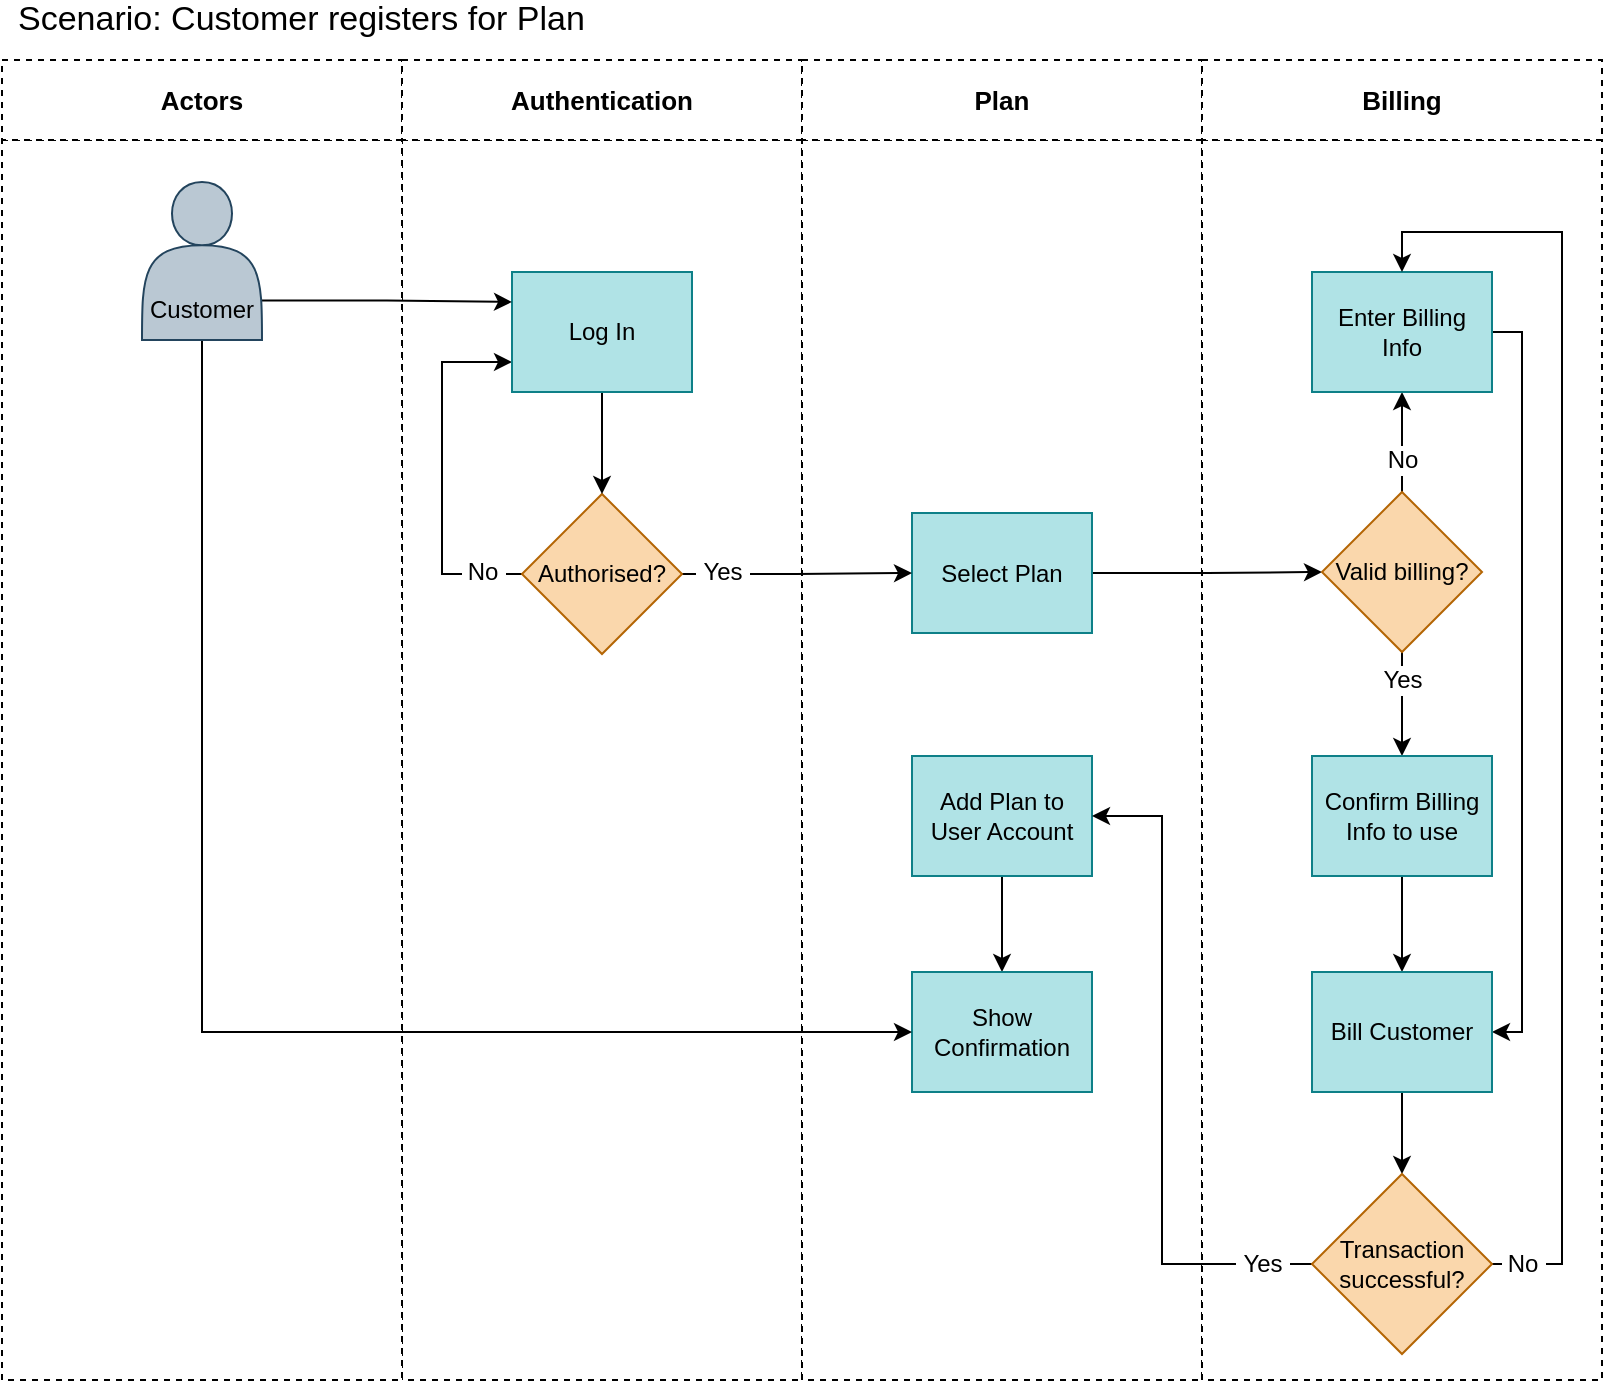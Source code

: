 <mxfile version="14.5.1" type="device"><diagram id="KcQXLABBQfCxchtLpEvZ" name="Page-1"><mxGraphModel dx="336" dy="161" grid="1" gridSize="10" guides="1" tooltips="1" connect="1" arrows="1" fold="1" page="1" pageScale="1" pageWidth="1169" pageHeight="827" math="0" shadow="0"><root><mxCell id="0"/><mxCell id="1" parent="0"/><mxCell id="DYwJf3tTDrJniAlkbqI9-62" value="" style="rounded=0;whiteSpace=wrap;html=1;strokeWidth=1;fontSize=12;fontColor=#000000;dashed=1;" parent="1" vertex="1"><mxGeometry x="200" y="80" width="200" height="620" as="geometry"/></mxCell><mxCell id="DYwJf3tTDrJniAlkbqI9-63" value="" style="rounded=0;whiteSpace=wrap;html=1;strokeWidth=1;fontSize=12;fontColor=#000000;dashed=1;" parent="1" vertex="1"><mxGeometry x="400" y="80" width="200" height="620" as="geometry"/></mxCell><mxCell id="DYwJf3tTDrJniAlkbqI9-64" value="" style="rounded=0;whiteSpace=wrap;html=1;strokeWidth=1;fontSize=12;fontColor=#000000;dashed=1;" parent="1" vertex="1"><mxGeometry x="600" y="80" width="200" height="620" as="geometry"/></mxCell><mxCell id="DYwJf3tTDrJniAlkbqI9-61" value="" style="rounded=0;whiteSpace=wrap;html=1;strokeWidth=1;fontSize=12;fontColor=#000000;dashed=1;" parent="1" vertex="1"><mxGeometry y="80" width="200" height="620" as="geometry"/></mxCell><mxCell id="DYwJf3tTDrJniAlkbqI9-42" style="edgeStyle=orthogonalEdgeStyle;rounded=0;orthogonalLoop=1;jettySize=auto;html=1;entryX=0;entryY=0.5;entryDx=0;entryDy=0;entryPerimeter=0;fontSize=12;fontColor=#000000;" parent="1" source="D4QvEG-H9NFCPBNv5a7H-3" target="DYwJf3tTDrJniAlkbqI9-27" edge="1"><mxGeometry relative="1" as="geometry"/></mxCell><mxCell id="D4QvEG-H9NFCPBNv5a7H-3" value="Select Plan" style="rounded=0;whiteSpace=wrap;html=1;fillColor=#b0e3e6;strokeColor=#0e8088;" parent="1" vertex="1"><mxGeometry x="455" y="266.5" width="90" height="60" as="geometry"/></mxCell><mxCell id="DYwJf3tTDrJniAlkbqI9-2" value="Actors" style="rounded=0;whiteSpace=wrap;html=1;dashed=1;fontSize=13;fontStyle=1;" parent="1" vertex="1"><mxGeometry y="40" width="200" height="40" as="geometry"/></mxCell><mxCell id="DYwJf3tTDrJniAlkbqI9-4" value="Scenario: Customer registers for Plan" style="text;html=1;strokeColor=none;fillColor=none;align=left;verticalAlign=middle;whiteSpace=wrap;rounded=0;fontColor=#000000;fontSize=17;" parent="1" vertex="1"><mxGeometry x="6" y="10" width="330" height="20" as="geometry"/></mxCell><mxCell id="DYwJf3tTDrJniAlkbqI9-19" value="&amp;nbsp;Yes&amp;nbsp;" style="edgeStyle=orthogonalEdgeStyle;rounded=0;orthogonalLoop=1;jettySize=auto;html=1;entryX=0;entryY=0.5;entryDx=0;entryDy=0;fontSize=12;fontColor=#000000;" parent="1" source="DYwJf3tTDrJniAlkbqI9-17" target="D4QvEG-H9NFCPBNv5a7H-3" edge="1"><mxGeometry x="-0.654" y="1" relative="1" as="geometry"><mxPoint as="offset"/></mxGeometry></mxCell><mxCell id="DYwJf3tTDrJniAlkbqI9-47" style="edgeStyle=orthogonalEdgeStyle;rounded=0;orthogonalLoop=1;jettySize=auto;html=1;entryX=0;entryY=0.75;entryDx=0;entryDy=0;fontSize=12;fontColor=#000000;exitX=0;exitY=0.5;exitDx=0;exitDy=0;exitPerimeter=0;" parent="1" source="DYwJf3tTDrJniAlkbqI9-17" target="DYwJf3tTDrJniAlkbqI9-43" edge="1"><mxGeometry relative="1" as="geometry"><Array as="points"><mxPoint x="220" y="297"/><mxPoint x="220" y="191"/></Array></mxGeometry></mxCell><mxCell id="DYwJf3tTDrJniAlkbqI9-48" value="&amp;nbsp;No&amp;nbsp;" style="edgeLabel;html=1;align=center;verticalAlign=middle;resizable=0;points=[];fontSize=12;fontColor=#000000;" parent="DYwJf3tTDrJniAlkbqI9-47" vertex="1" connectable="0"><mxGeometry x="0.099" y="2" relative="1" as="geometry"><mxPoint x="21.97" y="58.53" as="offset"/></mxGeometry></mxCell><mxCell id="DYwJf3tTDrJniAlkbqI9-17" value="Authorised?" style="strokeWidth=1;html=1;shape=mxgraph.flowchart.decision;whiteSpace=wrap;fontSize=12;fillColor=#fad7ac;strokeColor=#b46504;" parent="1" vertex="1"><mxGeometry x="260" y="257" width="80" height="80" as="geometry"/></mxCell><mxCell id="DYwJf3tTDrJniAlkbqI9-51" value="No" style="edgeStyle=orthogonalEdgeStyle;rounded=0;orthogonalLoop=1;jettySize=auto;html=1;entryX=0.5;entryY=1;entryDx=0;entryDy=0;fontSize=12;fontColor=#000000;" parent="1" source="DYwJf3tTDrJniAlkbqI9-27" target="DYwJf3tTDrJniAlkbqI9-49" edge="1"><mxGeometry x="-0.36" relative="1" as="geometry"><mxPoint as="offset"/></mxGeometry></mxCell><mxCell id="DYwJf3tTDrJniAlkbqI9-52" value="Yes" style="edgeStyle=orthogonalEdgeStyle;rounded=0;orthogonalLoop=1;jettySize=auto;html=1;entryX=0.5;entryY=0;entryDx=0;entryDy=0;fontSize=12;fontColor=#000000;" parent="1" source="DYwJf3tTDrJniAlkbqI9-27" target="DYwJf3tTDrJniAlkbqI9-50" edge="1"><mxGeometry x="-0.462" relative="1" as="geometry"><mxPoint as="offset"/></mxGeometry></mxCell><mxCell id="DYwJf3tTDrJniAlkbqI9-27" value="Valid billing?" style="strokeWidth=1;html=1;shape=mxgraph.flowchart.decision;whiteSpace=wrap;fontSize=12;fillColor=#fad7ac;strokeColor=#b46504;" parent="1" vertex="1"><mxGeometry x="660" y="256" width="80" height="80" as="geometry"/></mxCell><mxCell id="DYwJf3tTDrJniAlkbqI9-37" value="&lt;span style=&quot;font-size: 13px;&quot;&gt;Authentication&lt;/span&gt;" style="rounded=0;whiteSpace=wrap;html=1;dashed=1;fontSize=13;fontStyle=1;" parent="1" vertex="1"><mxGeometry x="200" y="40" width="200" height="40" as="geometry"/></mxCell><mxCell id="DYwJf3tTDrJniAlkbqI9-40" value="&lt;span style=&quot;font-size: 13px;&quot;&gt;Plan&lt;/span&gt;" style="rounded=0;whiteSpace=wrap;html=1;dashed=1;fontSize=13;fontStyle=1;" parent="1" vertex="1"><mxGeometry x="400" y="40" width="200" height="40" as="geometry"/></mxCell><mxCell id="DYwJf3tTDrJniAlkbqI9-41" value="&lt;span style=&quot;font-size: 13px;&quot;&gt;Billing&lt;/span&gt;" style="rounded=0;whiteSpace=wrap;html=1;dashed=1;fontSize=13;fontStyle=1;" parent="1" vertex="1"><mxGeometry x="600" y="40" width="200" height="40" as="geometry"/></mxCell><mxCell id="DYwJf3tTDrJniAlkbqI9-65" style="edgeStyle=orthogonalEdgeStyle;rounded=0;jumpStyle=arc;jumpSize=12;orthogonalLoop=1;jettySize=auto;html=1;entryX=0.5;entryY=0;entryDx=0;entryDy=0;entryPerimeter=0;fontSize=12;fontColor=#000000;" parent="1" source="DYwJf3tTDrJniAlkbqI9-43" target="DYwJf3tTDrJniAlkbqI9-17" edge="1"><mxGeometry relative="1" as="geometry"/></mxCell><mxCell id="DYwJf3tTDrJniAlkbqI9-43" value="Log In" style="rounded=0;whiteSpace=wrap;html=1;fillColor=#b0e3e6;strokeColor=#0e8088;" parent="1" vertex="1"><mxGeometry x="255" y="146" width="90" height="60" as="geometry"/></mxCell><mxCell id="DYwJf3tTDrJniAlkbqI9-44" style="edgeStyle=orthogonalEdgeStyle;rounded=0;orthogonalLoop=1;jettySize=auto;html=1;exitX=1;exitY=0.75;exitDx=0;exitDy=0;entryX=0;entryY=0.25;entryDx=0;entryDy=0;fontSize=12;fontColor=#000000;" parent="1" source="D4QvEG-H9NFCPBNv5a7H-1" target="DYwJf3tTDrJniAlkbqI9-43" edge="1"><mxGeometry relative="1" as="geometry"/></mxCell><mxCell id="DYwJf3tTDrJniAlkbqI9-55" style="edgeStyle=orthogonalEdgeStyle;rounded=0;orthogonalLoop=1;jettySize=auto;html=1;entryX=1;entryY=0.5;entryDx=0;entryDy=0;fontSize=12;fontColor=#000000;jumpStyle=arc;jumpSize=12;" parent="1" source="DYwJf3tTDrJniAlkbqI9-49" target="DYwJf3tTDrJniAlkbqI9-66" edge="1"><mxGeometry relative="1" as="geometry"><Array as="points"><mxPoint x="760" y="176"/><mxPoint x="760" y="526"/></Array></mxGeometry></mxCell><mxCell id="DYwJf3tTDrJniAlkbqI9-49" value="Enter Billing &lt;br&gt;Info" style="rounded=0;whiteSpace=wrap;html=1;fillColor=#b0e3e6;strokeColor=#0e8088;" parent="1" vertex="1"><mxGeometry x="655" y="146" width="90" height="60" as="geometry"/></mxCell><mxCell id="DYwJf3tTDrJniAlkbqI9-54" style="edgeStyle=orthogonalEdgeStyle;rounded=0;orthogonalLoop=1;jettySize=auto;html=1;entryX=0.5;entryY=0;entryDx=0;entryDy=0;fontSize=12;fontColor=#000000;" parent="1" source="DYwJf3tTDrJniAlkbqI9-50" target="DYwJf3tTDrJniAlkbqI9-66" edge="1"><mxGeometry relative="1" as="geometry"/></mxCell><mxCell id="DYwJf3tTDrJniAlkbqI9-50" value="Confirm Billing Info to use" style="rounded=0;whiteSpace=wrap;html=1;fillColor=#b0e3e6;strokeColor=#0e8088;" parent="1" vertex="1"><mxGeometry x="655" y="388" width="90" height="60" as="geometry"/></mxCell><mxCell id="DYwJf3tTDrJniAlkbqI9-59" style="edgeStyle=orthogonalEdgeStyle;rounded=0;jumpStyle=arc;jumpSize=12;orthogonalLoop=1;jettySize=auto;html=1;entryX=0.5;entryY=0;entryDx=0;entryDy=0;fontSize=12;fontColor=#000000;" parent="1" source="DYwJf3tTDrJniAlkbqI9-53" target="DYwJf3tTDrJniAlkbqI9-58" edge="1"><mxGeometry relative="1" as="geometry"/></mxCell><mxCell id="DYwJf3tTDrJniAlkbqI9-53" value="Add Plan to User Account" style="rounded=0;whiteSpace=wrap;html=1;fillColor=#b0e3e6;strokeColor=#0e8088;" parent="1" vertex="1"><mxGeometry x="455" y="388" width="90" height="60" as="geometry"/></mxCell><mxCell id="DYwJf3tTDrJniAlkbqI9-58" value="Show Confirmation" style="rounded=0;whiteSpace=wrap;html=1;fillColor=#b0e3e6;strokeColor=#0e8088;" parent="1" vertex="1"><mxGeometry x="455" y="496" width="90" height="60" as="geometry"/></mxCell><mxCell id="DYwJf3tTDrJniAlkbqI9-60" style="edgeStyle=orthogonalEdgeStyle;rounded=0;jumpStyle=arc;jumpSize=12;orthogonalLoop=1;jettySize=auto;html=1;fontSize=12;fontColor=#000000;entryX=0;entryY=0.5;entryDx=0;entryDy=0;" parent="1" source="D4QvEG-H9NFCPBNv5a7H-1" target="DYwJf3tTDrJniAlkbqI9-58" edge="1"><mxGeometry relative="1" as="geometry"><mxPoint x="50" y="272" as="targetPoint"/><Array as="points"><mxPoint x="100" y="526"/></Array></mxGeometry></mxCell><mxCell id="DYwJf3tTDrJniAlkbqI9-75" style="edgeStyle=orthogonalEdgeStyle;rounded=0;jumpStyle=arc;jumpSize=12;orthogonalLoop=1;jettySize=auto;html=1;fontSize=12;fontColor=#000000;entryX=0.5;entryY=0;entryDx=0;entryDy=0;entryPerimeter=0;" parent="1" source="DYwJf3tTDrJniAlkbqI9-66" target="DYwJf3tTDrJniAlkbqI9-67" edge="1"><mxGeometry relative="1" as="geometry"/></mxCell><mxCell id="DYwJf3tTDrJniAlkbqI9-66" value="Bill Customer" style="rounded=0;whiteSpace=wrap;html=1;fillColor=#b0e3e6;strokeColor=#0e8088;" parent="1" vertex="1"><mxGeometry x="655" y="496" width="90" height="60" as="geometry"/></mxCell><mxCell id="DYwJf3tTDrJniAlkbqI9-70" style="edgeStyle=orthogonalEdgeStyle;rounded=0;jumpStyle=arc;jumpSize=12;orthogonalLoop=1;jettySize=auto;html=1;entryX=1;entryY=0.5;entryDx=0;entryDy=0;fontSize=12;fontColor=#000000;exitX=0;exitY=0.5;exitDx=0;exitDy=0;exitPerimeter=0;" parent="1" source="DYwJf3tTDrJniAlkbqI9-67" target="DYwJf3tTDrJniAlkbqI9-53" edge="1"><mxGeometry relative="1" as="geometry"><Array as="points"><mxPoint x="580" y="642"/><mxPoint x="580" y="418"/></Array></mxGeometry></mxCell><mxCell id="DYwJf3tTDrJniAlkbqI9-71" value="&amp;nbsp;Yes&amp;nbsp;" style="edgeLabel;html=1;align=center;verticalAlign=middle;resizable=0;points=[];fontSize=12;fontColor=#000000;" parent="DYwJf3tTDrJniAlkbqI9-70" vertex="1" connectable="0"><mxGeometry x="-0.897" y="-2" relative="1" as="geometry"><mxPoint x="-7.79" y="2" as="offset"/></mxGeometry></mxCell><mxCell id="DYwJf3tTDrJniAlkbqI9-72" value="&amp;nbsp;No&amp;nbsp;" style="edgeStyle=orthogonalEdgeStyle;rounded=0;jumpStyle=arc;jumpSize=12;orthogonalLoop=1;jettySize=auto;html=1;entryX=0.5;entryY=0;entryDx=0;entryDy=0;fontSize=12;fontColor=#000000;exitX=1;exitY=0.5;exitDx=0;exitDy=0;exitPerimeter=0;" parent="1" source="DYwJf3tTDrJniAlkbqI9-67" target="DYwJf3tTDrJniAlkbqI9-49" edge="1"><mxGeometry x="-0.954" relative="1" as="geometry"><Array as="points"><mxPoint x="780" y="642"/><mxPoint x="780" y="126"/><mxPoint x="700" y="126"/></Array><mxPoint as="offset"/></mxGeometry></mxCell><mxCell id="DYwJf3tTDrJniAlkbqI9-67" value="Transaction successful?" style="strokeWidth=1;html=1;shape=mxgraph.flowchart.decision;whiteSpace=wrap;fontSize=12;fillColor=#fad7ac;strokeColor=#b46504;" parent="1" vertex="1"><mxGeometry x="655" y="597" width="90" height="90" as="geometry"/></mxCell><mxCell id="DYwJf3tTDrJniAlkbqI9-76" value="" style="group" parent="1" vertex="1" connectable="0"><mxGeometry x="70" y="101" width="60" height="79" as="geometry"/></mxCell><mxCell id="D4QvEG-H9NFCPBNv5a7H-1" value="" style="shape=actor;whiteSpace=wrap;html=1;fillColor=#bac8d3;strokeColor=#23445d;" parent="DYwJf3tTDrJniAlkbqI9-76" vertex="1"><mxGeometry width="60" height="79" as="geometry"/></mxCell><mxCell id="D4QvEG-H9NFCPBNv5a7H-10" value="Customer" style="text;html=1;strokeColor=none;fillColor=none;align=center;verticalAlign=middle;whiteSpace=wrap;rounded=0;" parent="DYwJf3tTDrJniAlkbqI9-76" vertex="1"><mxGeometry x="10" y="54" width="40" height="20" as="geometry"/></mxCell></root></mxGraphModel></diagram></mxfile>